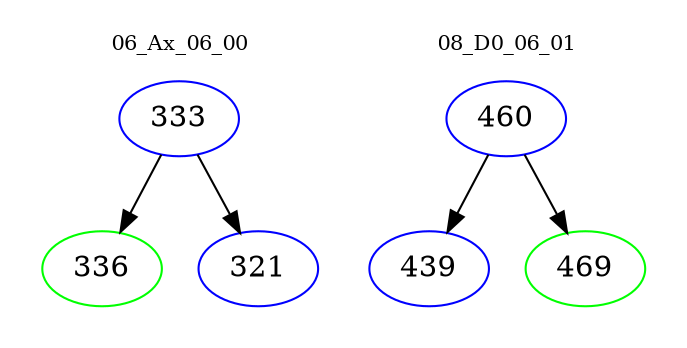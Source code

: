 digraph{
subgraph cluster_0 {
color = white
label = "06_Ax_06_00";
fontsize=10;
T0_333 [label="333", color="blue"]
T0_333 -> T0_336 [color="black"]
T0_336 [label="336", color="green"]
T0_333 -> T0_321 [color="black"]
T0_321 [label="321", color="blue"]
}
subgraph cluster_1 {
color = white
label = "08_D0_06_01";
fontsize=10;
T1_460 [label="460", color="blue"]
T1_460 -> T1_439 [color="black"]
T1_439 [label="439", color="blue"]
T1_460 -> T1_469 [color="black"]
T1_469 [label="469", color="green"]
}
}
